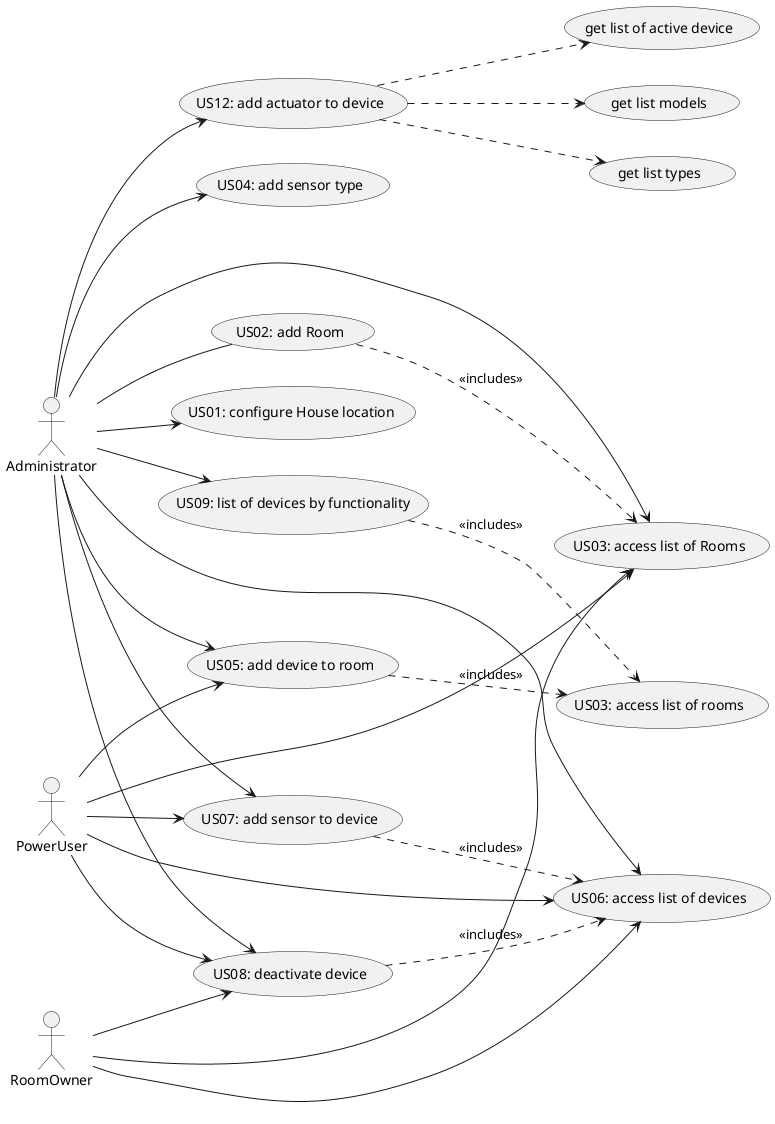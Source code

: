 @startuml
'https://plantuml.com/use-case-diagram

left to right direction



Actor Administrator as admin
Actor PowerUser as pw
Actor RoomOwner as ro


usecase "US01: configure House location" as US1
usecase "US02: add Room" as US2
usecase "US03: access list of Rooms" as US3


admin --> US1
admin -- US2
admin --> US3
pw --> US3
ro --> US3
US2 --> US3 #line.dashed : <<includes>>

usecase "US03: access list of rooms" as UC3
usecase "US04: add sensor type" as UC4
usecase "US05: add device to room" as UC5
usecase "US06: access list of devices" as UC6
usecase "US07: add sensor to device" as UC7
usecase "US08: deactivate device" as UC8
usecase "US09: list of devices by functionality" as UC9
usecase "US12: add actuator to device" as UC12

usecase "get list of active device" as UC100
usecase "get list types" as UC101
usecase "get list models" as UC102


UC7 --> UC6 #line.dashed : <<includes>>
UC8 --> UC6 #line.dashed : <<includes>>
UC9 --> UC3 #line.dashed : <<includes>>
UC5 --> UC3 #line.dashed : <<includes>>

ro --> UC6
ro --> UC8

admin --> UC5
admin --> UC6
admin --> UC7
admin --> UC8
admin --> UC9
admin --> UC4
admin --> UC12

UC12 --> UC100 #line.dashed
UC12 --> UC101 #line.dashed
UC12 --> UC102 #line.dashed


pw --> UC5
pw --> UC6
pw --> UC7
pw --> UC8


@enduml